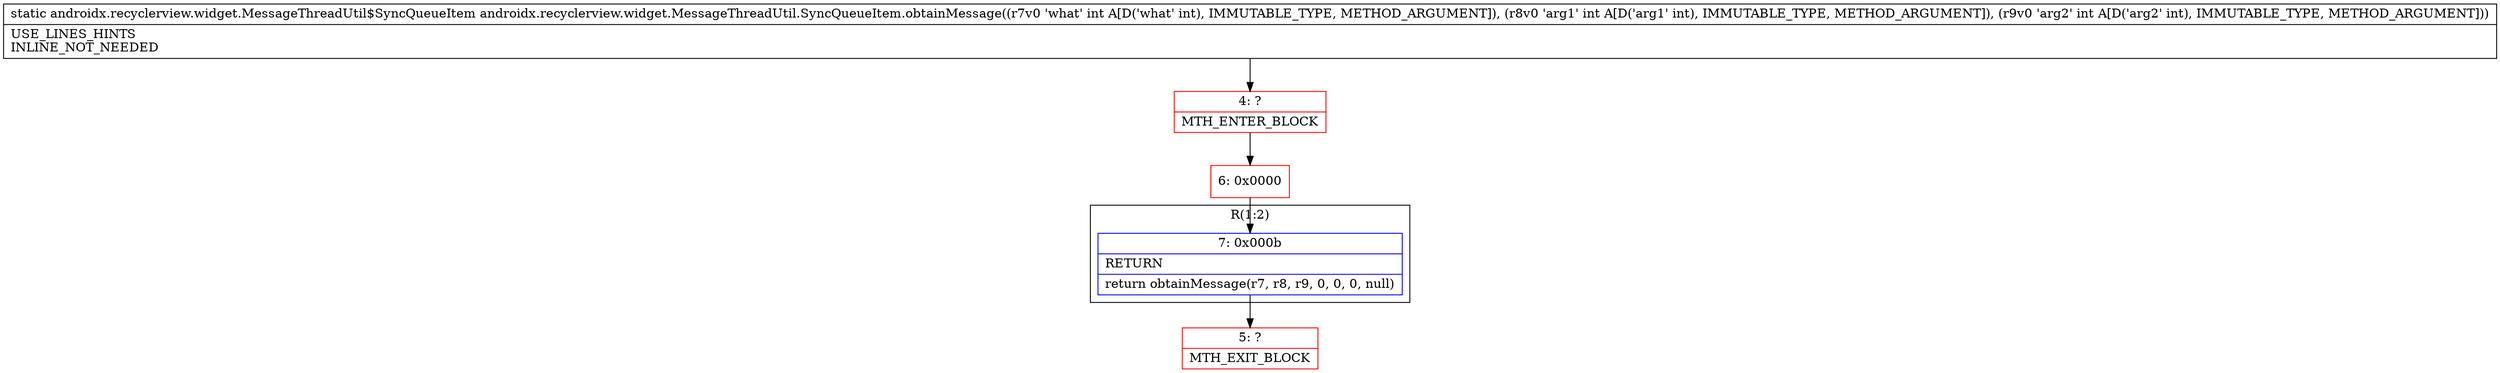 digraph "CFG forandroidx.recyclerview.widget.MessageThreadUtil.SyncQueueItem.obtainMessage(III)Landroidx\/recyclerview\/widget\/MessageThreadUtil$SyncQueueItem;" {
subgraph cluster_Region_883726729 {
label = "R(1:2)";
node [shape=record,color=blue];
Node_7 [shape=record,label="{7\:\ 0x000b|RETURN\l|return obtainMessage(r7, r8, r9, 0, 0, 0, null)\l}"];
}
Node_4 [shape=record,color=red,label="{4\:\ ?|MTH_ENTER_BLOCK\l}"];
Node_6 [shape=record,color=red,label="{6\:\ 0x0000}"];
Node_5 [shape=record,color=red,label="{5\:\ ?|MTH_EXIT_BLOCK\l}"];
MethodNode[shape=record,label="{static androidx.recyclerview.widget.MessageThreadUtil$SyncQueueItem androidx.recyclerview.widget.MessageThreadUtil.SyncQueueItem.obtainMessage((r7v0 'what' int A[D('what' int), IMMUTABLE_TYPE, METHOD_ARGUMENT]), (r8v0 'arg1' int A[D('arg1' int), IMMUTABLE_TYPE, METHOD_ARGUMENT]), (r9v0 'arg2' int A[D('arg2' int), IMMUTABLE_TYPE, METHOD_ARGUMENT]))  | USE_LINES_HINTS\lINLINE_NOT_NEEDED\l}"];
MethodNode -> Node_4;Node_7 -> Node_5;
Node_4 -> Node_6;
Node_6 -> Node_7;
}


